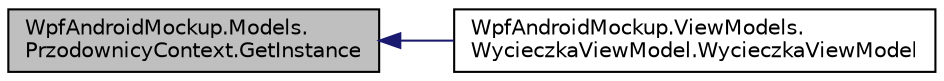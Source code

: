 digraph "WpfAndroidMockup.Models.PrzodownicyContext.GetInstance"
{
 // INTERACTIVE_SVG=YES
  edge [fontname="Helvetica",fontsize="10",labelfontname="Helvetica",labelfontsize="10"];
  node [fontname="Helvetica",fontsize="10",shape=record];
  rankdir="LR";
  Node11 [label="WpfAndroidMockup.Models.\lPrzodownicyContext.GetInstance",height=0.2,width=0.4,color="black", fillcolor="grey75", style="filled", fontcolor="black"];
  Node11 -> Node12 [dir="back",color="midnightblue",fontsize="10",style="solid",fontname="Helvetica"];
  Node12 [label="WpfAndroidMockup.ViewModels.\lWycieczkaViewModel.WycieczkaViewModel",height=0.2,width=0.4,color="black", fillcolor="white", style="filled",URL="$class_wpf_android_mockup_1_1_view_models_1_1_wycieczka_view_model.html#a6ab218c1cebb0f5f33f15fa2c1431034",tooltip="Konstruktor nieparametryczny klasy WycieczkaViewModel "];
}

